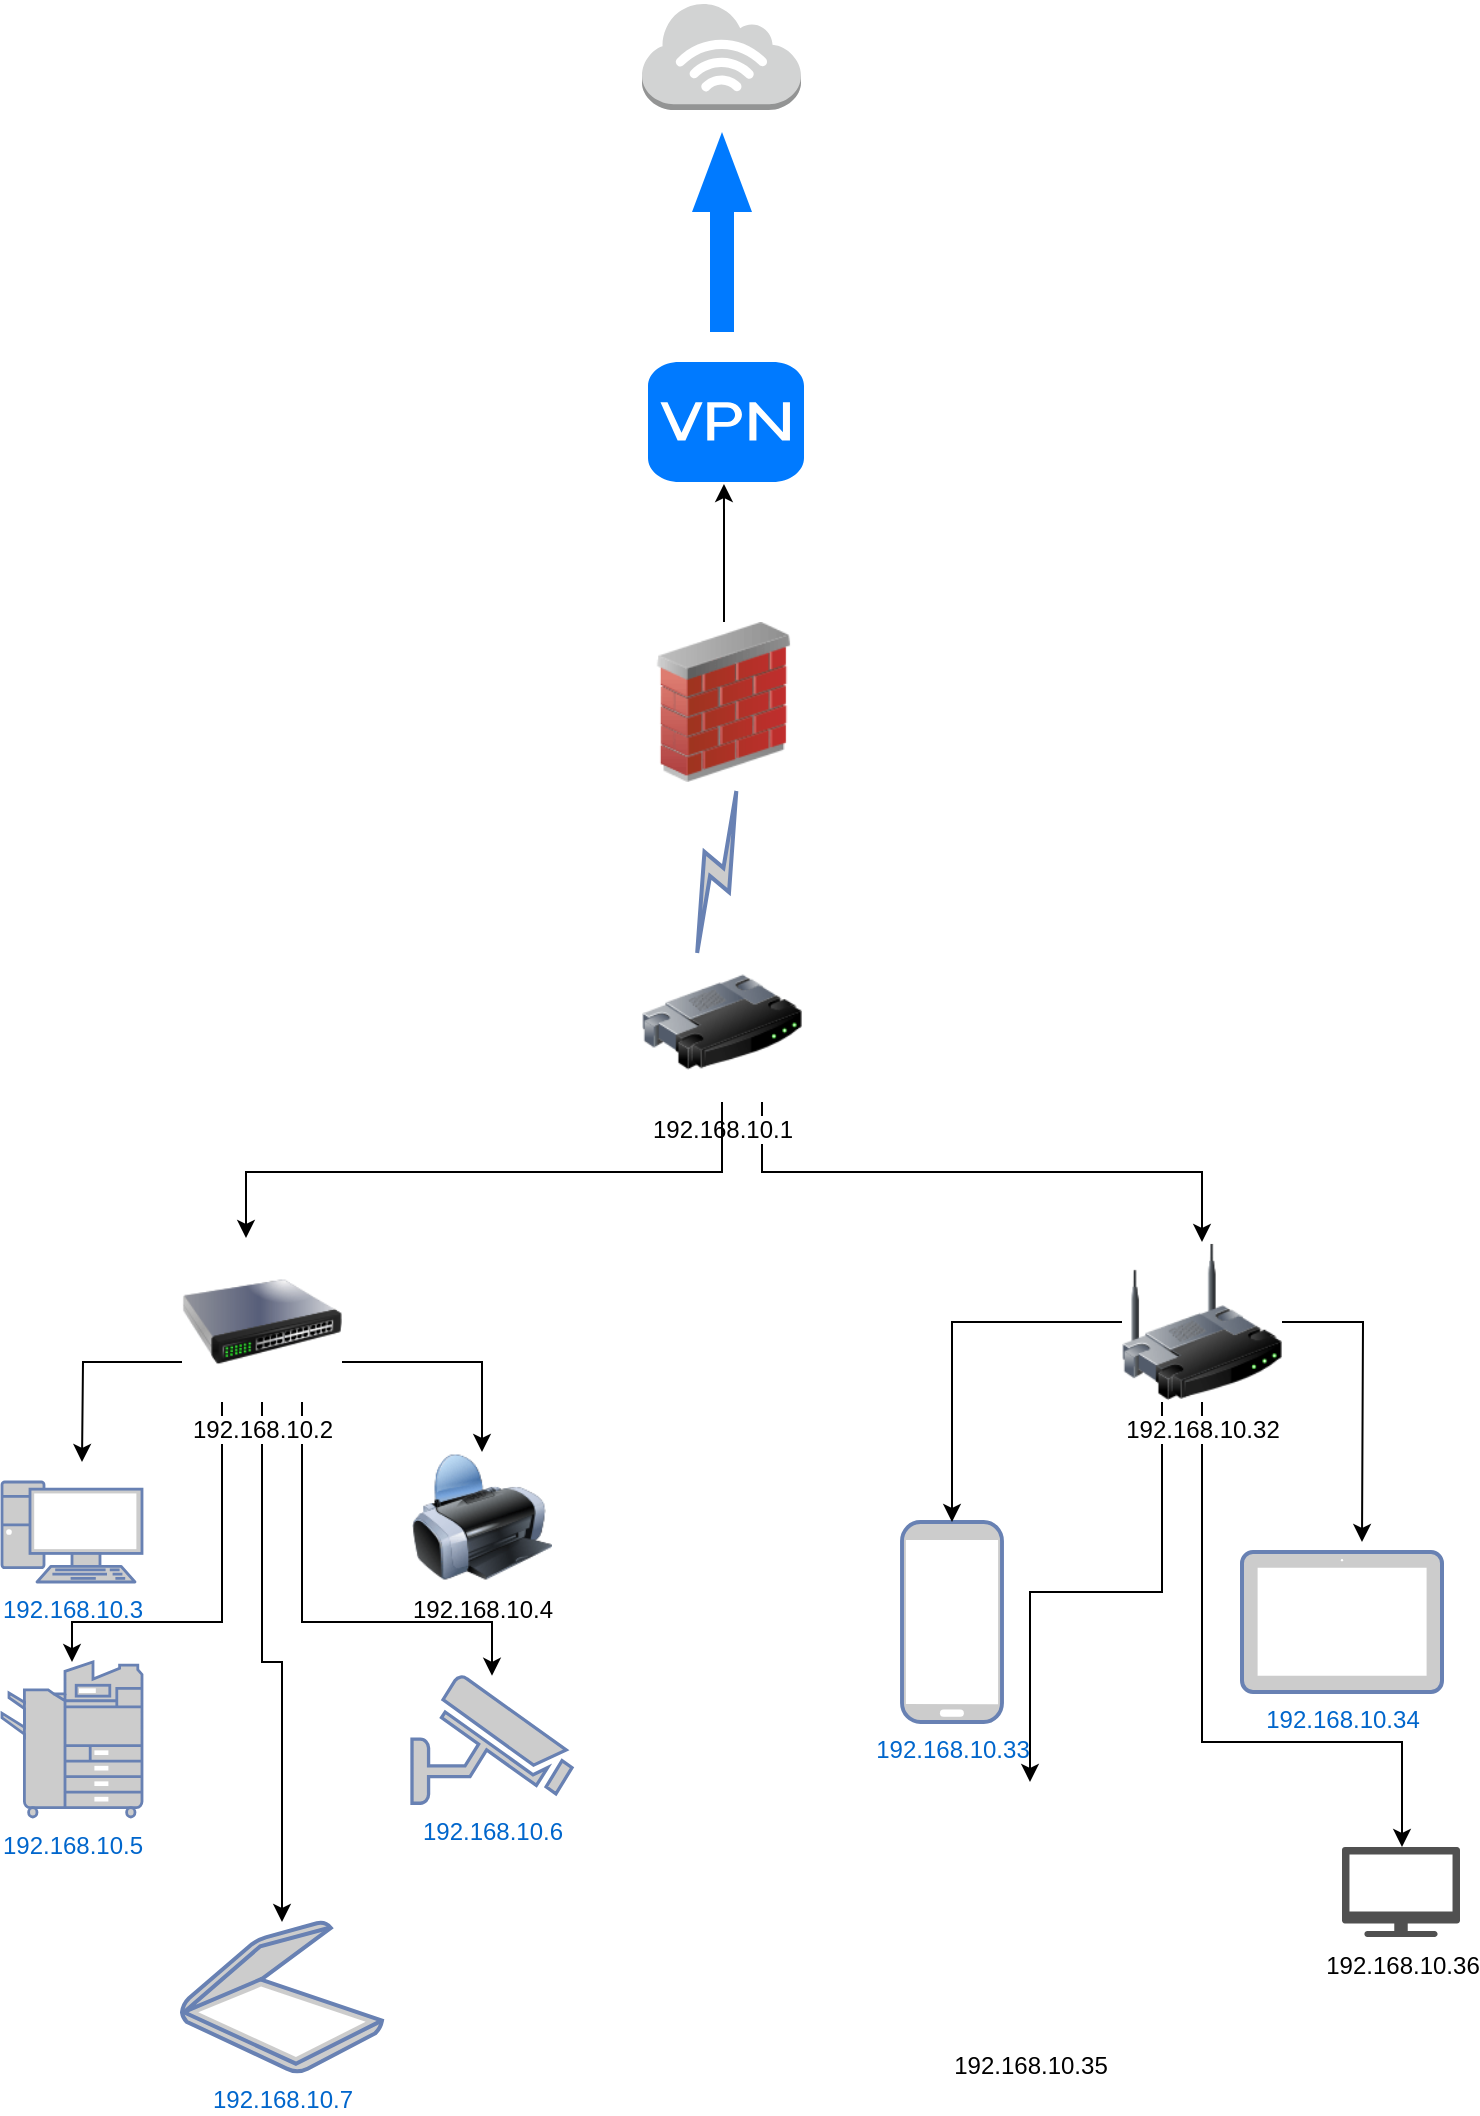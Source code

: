 <mxfile version="23.1.5" type="device">
  <diagram name="Page-1" id="8jy67AWcr0lDENUvTXb9">
    <mxGraphModel dx="880" dy="1606" grid="1" gridSize="10" guides="1" tooltips="1" connect="1" arrows="1" fold="1" page="1" pageScale="1" pageWidth="850" pageHeight="1100" math="0" shadow="0">
      <root>
        <mxCell id="0" />
        <mxCell id="1" parent="0" />
        <mxCell id="By5fcp_h9XZ7AFGPQDWY-1" value="192.168.10.3" style="fontColor=#0066CC;verticalAlign=top;verticalLabelPosition=bottom;labelPosition=center;align=center;html=1;outlineConnect=0;fillColor=#CCCCCC;strokeColor=#6881B3;gradientColor=none;gradientDirection=north;strokeWidth=2;shape=mxgraph.networks.pc;" vertex="1" parent="1">
          <mxGeometry x="50" y="130" width="70" height="50" as="geometry" />
        </mxCell>
        <mxCell id="By5fcp_h9XZ7AFGPQDWY-2" value="192.168.10.33" style="fontColor=#0066CC;verticalAlign=top;verticalLabelPosition=bottom;labelPosition=center;align=center;html=1;outlineConnect=0;fillColor=#CCCCCC;strokeColor=#6881B3;gradientColor=none;gradientDirection=north;strokeWidth=2;shape=mxgraph.networks.mobile;" vertex="1" parent="1">
          <mxGeometry x="500" y="150" width="50" height="100" as="geometry" />
        </mxCell>
        <mxCell id="By5fcp_h9XZ7AFGPQDWY-3" value="192.168.10.34" style="fontColor=#0066CC;verticalAlign=top;verticalLabelPosition=bottom;labelPosition=center;align=center;html=1;outlineConnect=0;fillColor=#CCCCCC;strokeColor=#6881B3;gradientColor=none;gradientDirection=north;strokeWidth=2;shape=mxgraph.networks.tablet;" vertex="1" parent="1">
          <mxGeometry x="670" y="165" width="100" height="70" as="geometry" />
        </mxCell>
        <mxCell id="By5fcp_h9XZ7AFGPQDWY-4" value="192.168.10.7" style="fontColor=#0066CC;verticalAlign=top;verticalLabelPosition=bottom;labelPosition=center;align=center;html=1;outlineConnect=0;fillColor=#CCCCCC;strokeColor=#6881B3;gradientColor=none;gradientDirection=north;strokeWidth=2;shape=mxgraph.networks.scanner;" vertex="1" parent="1">
          <mxGeometry x="140" y="350" width="100" height="75" as="geometry" />
        </mxCell>
        <mxCell id="By5fcp_h9XZ7AFGPQDWY-5" value="192.168.10.6" style="fontColor=#0066CC;verticalAlign=top;verticalLabelPosition=bottom;labelPosition=center;align=center;html=1;outlineConnect=0;fillColor=#CCCCCC;strokeColor=#6881B3;gradientColor=none;gradientDirection=north;strokeWidth=2;shape=mxgraph.networks.security_camera;" vertex="1" parent="1">
          <mxGeometry x="255" y="226.88" width="80" height="63.75" as="geometry" />
        </mxCell>
        <mxCell id="By5fcp_h9XZ7AFGPQDWY-7" value="192.168.10.5" style="fontColor=#0066CC;verticalAlign=top;verticalLabelPosition=bottom;labelPosition=center;align=center;html=1;outlineConnect=0;fillColor=#CCCCCC;strokeColor=#6881B3;gradientColor=none;gradientDirection=north;strokeWidth=2;shape=mxgraph.networks.copier;" vertex="1" parent="1">
          <mxGeometry x="50" y="220.01" width="70" height="77.5" as="geometry" />
        </mxCell>
        <mxCell id="By5fcp_h9XZ7AFGPQDWY-8" value="192.168.10.35" style="shape=image;html=1;verticalAlign=top;verticalLabelPosition=bottom;labelBackgroundColor=#ffffff;imageAspect=0;aspect=fixed;image=https://cdn2.iconfinder.com/data/icons/software-engineering-and-video-gaming/512/616_Console_game_gaming_playstation_play-128.png" vertex="1" parent="1">
          <mxGeometry x="500" y="280" width="128" height="128" as="geometry" />
        </mxCell>
        <mxCell id="By5fcp_h9XZ7AFGPQDWY-9" value="192.168.10.4" style="image;html=1;image=img/lib/clip_art/computers/Printer_128x128.png" vertex="1" parent="1">
          <mxGeometry x="255" y="115" width="70" height="65" as="geometry" />
        </mxCell>
        <mxCell id="By5fcp_h9XZ7AFGPQDWY-41" style="edgeStyle=orthogonalEdgeStyle;rounded=0;orthogonalLoop=1;jettySize=auto;html=1;" edge="1" parent="1" source="By5fcp_h9XZ7AFGPQDWY-12" target="By5fcp_h9XZ7AFGPQDWY-2">
          <mxGeometry relative="1" as="geometry" />
        </mxCell>
        <mxCell id="By5fcp_h9XZ7AFGPQDWY-42" style="edgeStyle=orthogonalEdgeStyle;rounded=0;orthogonalLoop=1;jettySize=auto;html=1;exitX=1;exitY=0.5;exitDx=0;exitDy=0;" edge="1" parent="1" source="By5fcp_h9XZ7AFGPQDWY-12">
          <mxGeometry relative="1" as="geometry">
            <mxPoint x="730" y="160" as="targetPoint" />
          </mxGeometry>
        </mxCell>
        <mxCell id="By5fcp_h9XZ7AFGPQDWY-43" style="edgeStyle=orthogonalEdgeStyle;rounded=0;orthogonalLoop=1;jettySize=auto;html=1;exitX=0.25;exitY=1;exitDx=0;exitDy=0;" edge="1" parent="1" source="By5fcp_h9XZ7AFGPQDWY-12" target="By5fcp_h9XZ7AFGPQDWY-8">
          <mxGeometry relative="1" as="geometry" />
        </mxCell>
        <mxCell id="By5fcp_h9XZ7AFGPQDWY-44" style="edgeStyle=orthogonalEdgeStyle;rounded=0;orthogonalLoop=1;jettySize=auto;html=1;exitX=0.5;exitY=1;exitDx=0;exitDy=0;" edge="1" parent="1" source="By5fcp_h9XZ7AFGPQDWY-12" target="By5fcp_h9XZ7AFGPQDWY-32">
          <mxGeometry relative="1" as="geometry">
            <Array as="points">
              <mxPoint x="650" y="260" />
              <mxPoint x="750" y="260" />
            </Array>
          </mxGeometry>
        </mxCell>
        <mxCell id="By5fcp_h9XZ7AFGPQDWY-12" value="192.168.10.32" style="image;html=1;image=img/lib/clip_art/networking/Wireless_Router_128x128.png" vertex="1" parent="1">
          <mxGeometry x="610" y="10" width="80" height="80" as="geometry" />
        </mxCell>
        <mxCell id="By5fcp_h9XZ7AFGPQDWY-15" value="" style="image;html=1;image=img/lib/clip_art/networking/Firewall_02_128x128.png" vertex="1" parent="1">
          <mxGeometry x="371" y="-300" width="80" height="80" as="geometry" />
        </mxCell>
        <mxCell id="By5fcp_h9XZ7AFGPQDWY-45" style="edgeStyle=orthogonalEdgeStyle;rounded=0;orthogonalLoop=1;jettySize=auto;html=1;exitX=0;exitY=0.75;exitDx=0;exitDy=0;" edge="1" parent="1" source="By5fcp_h9XZ7AFGPQDWY-16">
          <mxGeometry relative="1" as="geometry">
            <mxPoint x="90" y="120" as="targetPoint" />
          </mxGeometry>
        </mxCell>
        <mxCell id="By5fcp_h9XZ7AFGPQDWY-46" style="edgeStyle=orthogonalEdgeStyle;rounded=0;orthogonalLoop=1;jettySize=auto;html=1;exitX=1;exitY=0.75;exitDx=0;exitDy=0;entryX=0.5;entryY=0;entryDx=0;entryDy=0;" edge="1" parent="1" source="By5fcp_h9XZ7AFGPQDWY-16" target="By5fcp_h9XZ7AFGPQDWY-9">
          <mxGeometry relative="1" as="geometry" />
        </mxCell>
        <mxCell id="By5fcp_h9XZ7AFGPQDWY-47" style="edgeStyle=orthogonalEdgeStyle;rounded=0;orthogonalLoop=1;jettySize=auto;html=1;exitX=0.5;exitY=1;exitDx=0;exitDy=0;" edge="1" parent="1" source="By5fcp_h9XZ7AFGPQDWY-16" target="By5fcp_h9XZ7AFGPQDWY-4">
          <mxGeometry relative="1" as="geometry">
            <Array as="points">
              <mxPoint x="180" y="220" />
              <mxPoint x="190" y="220" />
            </Array>
          </mxGeometry>
        </mxCell>
        <mxCell id="By5fcp_h9XZ7AFGPQDWY-48" style="edgeStyle=orthogonalEdgeStyle;rounded=0;orthogonalLoop=1;jettySize=auto;html=1;exitX=0.75;exitY=1;exitDx=0;exitDy=0;" edge="1" parent="1" source="By5fcp_h9XZ7AFGPQDWY-16" target="By5fcp_h9XZ7AFGPQDWY-5">
          <mxGeometry relative="1" as="geometry">
            <Array as="points">
              <mxPoint x="200" y="200" />
              <mxPoint x="295" y="200" />
            </Array>
          </mxGeometry>
        </mxCell>
        <mxCell id="By5fcp_h9XZ7AFGPQDWY-49" style="edgeStyle=orthogonalEdgeStyle;rounded=0;orthogonalLoop=1;jettySize=auto;html=1;exitX=0.25;exitY=1;exitDx=0;exitDy=0;" edge="1" parent="1" source="By5fcp_h9XZ7AFGPQDWY-16" target="By5fcp_h9XZ7AFGPQDWY-7">
          <mxGeometry relative="1" as="geometry">
            <Array as="points">
              <mxPoint x="160" y="200" />
              <mxPoint x="85" y="200" />
            </Array>
          </mxGeometry>
        </mxCell>
        <mxCell id="By5fcp_h9XZ7AFGPQDWY-16" value="192.168.10.2" style="image;html=1;image=img/lib/clip_art/networking/Switch_128x128.png" vertex="1" parent="1">
          <mxGeometry x="140" y="10" width="80" height="80" as="geometry" />
        </mxCell>
        <mxCell id="By5fcp_h9XZ7AFGPQDWY-19" value="" style="outlineConnect=0;dashed=0;verticalLabelPosition=bottom;verticalAlign=top;align=center;html=1;shape=mxgraph.aws3.internet_3;fillColor=#D2D3D3;gradientColor=none;" vertex="1" parent="1">
          <mxGeometry x="370" y="-610" width="79.5" height="54" as="geometry" />
        </mxCell>
        <mxCell id="By5fcp_h9XZ7AFGPQDWY-31" style="edgeStyle=orthogonalEdgeStyle;rounded=0;orthogonalLoop=1;jettySize=auto;html=1;exitX=0.75;exitY=1;exitDx=0;exitDy=0;" edge="1" parent="1" source="By5fcp_h9XZ7AFGPQDWY-18" target="By5fcp_h9XZ7AFGPQDWY-12">
          <mxGeometry relative="1" as="geometry" />
        </mxCell>
        <mxCell id="By5fcp_h9XZ7AFGPQDWY-18" value="192.168.10.1" style="image;html=1;image=img/lib/clip_art/networking/Router_128x128.png" vertex="1" parent="1">
          <mxGeometry x="370" y="-140" width="80" height="80" as="geometry" />
        </mxCell>
        <mxCell id="By5fcp_h9XZ7AFGPQDWY-29" value="" style="html=1;outlineConnect=0;fillColor=#CCCCCC;strokeColor=#6881B3;gradientColor=none;gradientDirection=north;strokeWidth=2;shape=mxgraph.networks.comm_link_edge;html=1;rounded=0;" edge="1" parent="1" target="By5fcp_h9XZ7AFGPQDWY-15">
          <mxGeometry width="100" height="100" relative="1" as="geometry">
            <mxPoint x="396.5" y="-130" as="sourcePoint" />
            <mxPoint x="413.167" y="-210" as="targetPoint" />
            <Array as="points">
              <mxPoint x="425.5" y="-180" />
            </Array>
          </mxGeometry>
        </mxCell>
        <mxCell id="By5fcp_h9XZ7AFGPQDWY-32" value="192.168.10.36" style="sketch=0;pointerEvents=1;shadow=0;dashed=0;html=1;strokeColor=none;fillColor=#505050;labelPosition=center;verticalLabelPosition=bottom;verticalAlign=top;outlineConnect=0;align=center;shape=mxgraph.office.devices.tv;" vertex="1" parent="1">
          <mxGeometry x="720" y="312.5" width="59" height="45" as="geometry" />
        </mxCell>
        <mxCell id="By5fcp_h9XZ7AFGPQDWY-34" style="edgeStyle=orthogonalEdgeStyle;rounded=0;orthogonalLoop=1;jettySize=auto;html=1;exitX=0.5;exitY=1;exitDx=0;exitDy=0;entryX=0.4;entryY=-0.025;entryDx=0;entryDy=0;entryPerimeter=0;" edge="1" parent="1" source="By5fcp_h9XZ7AFGPQDWY-18" target="By5fcp_h9XZ7AFGPQDWY-16">
          <mxGeometry relative="1" as="geometry" />
        </mxCell>
        <mxCell id="By5fcp_h9XZ7AFGPQDWY-52" value="" style="html=1;strokeWidth=1;shadow=0;dashed=0;shape=mxgraph.ios7.misc.vpn;fillColor=#007AFF;strokeColor=none;buttonText=;strokeColor2=#222222;fontColor=#222222;fontSize=8;verticalLabelPosition=bottom;verticalAlign=top;align=center;sketch=0;" vertex="1" parent="1">
          <mxGeometry x="373" y="-430" width="78" height="60" as="geometry" />
        </mxCell>
        <mxCell id="By5fcp_h9XZ7AFGPQDWY-54" value="" style="shape=singleArrow;whiteSpace=wrap;html=1;arrowWidth=0.4;arrowSize=0.4;fontSize=8;verticalAlign=top;fillColor=#007AFF;strokeColor=none;fontColor=#222222;strokeWidth=1;shadow=0;dashed=0;sketch=0;rotation=-90;" vertex="1" parent="1">
          <mxGeometry x="360" y="-510" width="100" height="30" as="geometry" />
        </mxCell>
        <mxCell id="By5fcp_h9XZ7AFGPQDWY-56" style="edgeStyle=orthogonalEdgeStyle;rounded=0;orthogonalLoop=1;jettySize=auto;html=1;exitX=0.5;exitY=0;exitDx=0;exitDy=0;entryX=0.487;entryY=1.017;entryDx=0;entryDy=0;entryPerimeter=0;" edge="1" parent="1" source="By5fcp_h9XZ7AFGPQDWY-15" target="By5fcp_h9XZ7AFGPQDWY-52">
          <mxGeometry relative="1" as="geometry" />
        </mxCell>
      </root>
    </mxGraphModel>
  </diagram>
</mxfile>
